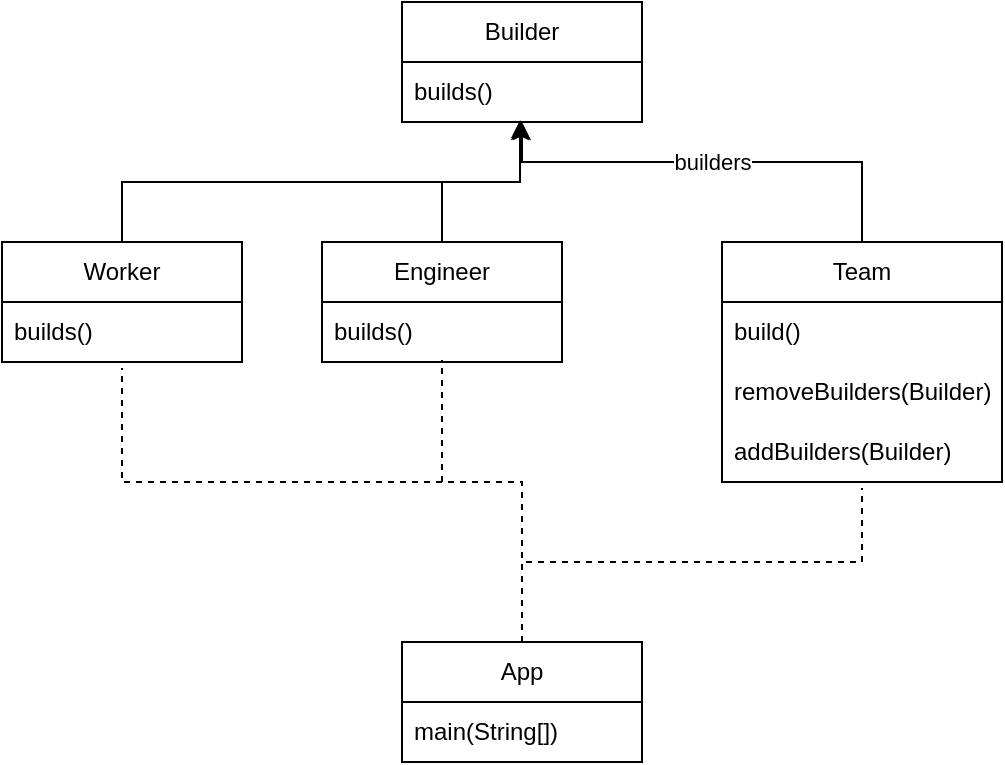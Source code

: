 <mxfile version="20.7.4" type="github">
  <diagram id="sRJSgOyOzP0ebOqeLfTB" name="Страница 1">
    <mxGraphModel dx="1194" dy="762" grid="1" gridSize="10" guides="1" tooltips="1" connect="1" arrows="1" fold="1" page="1" pageScale="1" pageWidth="827" pageHeight="1169" math="0" shadow="0">
      <root>
        <mxCell id="0" />
        <mxCell id="1" parent="0" />
        <mxCell id="Nlt9rkt23Qe7fMs6cx9m-1" value="Builder" style="swimlane;fontStyle=0;childLayout=stackLayout;horizontal=1;startSize=30;horizontalStack=0;resizeParent=1;resizeParentMax=0;resizeLast=0;collapsible=1;marginBottom=0;whiteSpace=wrap;html=1;" vertex="1" parent="1">
          <mxGeometry x="320" y="200" width="120" height="60" as="geometry" />
        </mxCell>
        <mxCell id="Nlt9rkt23Qe7fMs6cx9m-2" value="builds()" style="text;strokeColor=none;fillColor=none;align=left;verticalAlign=middle;spacingLeft=4;spacingRight=4;overflow=hidden;points=[[0,0.5],[1,0.5]];portConstraint=eastwest;rotatable=0;whiteSpace=wrap;html=1;" vertex="1" parent="Nlt9rkt23Qe7fMs6cx9m-1">
          <mxGeometry y="30" width="120" height="30" as="geometry" />
        </mxCell>
        <mxCell id="Nlt9rkt23Qe7fMs6cx9m-9" style="edgeStyle=orthogonalEdgeStyle;rounded=0;orthogonalLoop=1;jettySize=auto;html=1;exitX=0.5;exitY=0;exitDx=0;exitDy=0;entryX=0.492;entryY=0.967;entryDx=0;entryDy=0;entryPerimeter=0;" edge="1" parent="1" source="Nlt9rkt23Qe7fMs6cx9m-5" target="Nlt9rkt23Qe7fMs6cx9m-2">
          <mxGeometry relative="1" as="geometry" />
        </mxCell>
        <mxCell id="Nlt9rkt23Qe7fMs6cx9m-5" value="Worker" style="swimlane;fontStyle=0;childLayout=stackLayout;horizontal=1;startSize=30;horizontalStack=0;resizeParent=1;resizeParentMax=0;resizeLast=0;collapsible=1;marginBottom=0;whiteSpace=wrap;html=1;" vertex="1" parent="1">
          <mxGeometry x="120" y="320" width="120" height="60" as="geometry" />
        </mxCell>
        <mxCell id="Nlt9rkt23Qe7fMs6cx9m-6" value="builds()" style="text;strokeColor=none;fillColor=none;align=left;verticalAlign=middle;spacingLeft=4;spacingRight=4;overflow=hidden;points=[[0,0.5],[1,0.5]];portConstraint=eastwest;rotatable=0;whiteSpace=wrap;html=1;" vertex="1" parent="Nlt9rkt23Qe7fMs6cx9m-5">
          <mxGeometry y="30" width="120" height="30" as="geometry" />
        </mxCell>
        <mxCell id="Nlt9rkt23Qe7fMs6cx9m-13" style="edgeStyle=orthogonalEdgeStyle;rounded=0;orthogonalLoop=1;jettySize=auto;html=1;exitX=0.5;exitY=0;exitDx=0;exitDy=0;entryX=0.492;entryY=1;entryDx=0;entryDy=0;entryPerimeter=0;" edge="1" parent="1" source="Nlt9rkt23Qe7fMs6cx9m-7" target="Nlt9rkt23Qe7fMs6cx9m-2">
          <mxGeometry relative="1" as="geometry" />
        </mxCell>
        <mxCell id="Nlt9rkt23Qe7fMs6cx9m-7" value="Engineer" style="swimlane;fontStyle=0;childLayout=stackLayout;horizontal=1;startSize=30;horizontalStack=0;resizeParent=1;resizeParentMax=0;resizeLast=0;collapsible=1;marginBottom=0;whiteSpace=wrap;html=1;" vertex="1" parent="1">
          <mxGeometry x="280" y="320" width="120" height="60" as="geometry" />
        </mxCell>
        <mxCell id="Nlt9rkt23Qe7fMs6cx9m-8" value="builds()" style="text;strokeColor=none;fillColor=none;align=left;verticalAlign=middle;spacingLeft=4;spacingRight=4;overflow=hidden;points=[[0,0.5],[1,0.5]];portConstraint=eastwest;rotatable=0;whiteSpace=wrap;html=1;" vertex="1" parent="Nlt9rkt23Qe7fMs6cx9m-7">
          <mxGeometry y="30" width="120" height="30" as="geometry" />
        </mxCell>
        <mxCell id="Nlt9rkt23Qe7fMs6cx9m-18" value="App" style="swimlane;fontStyle=0;childLayout=stackLayout;horizontal=1;startSize=30;horizontalStack=0;resizeParent=1;resizeParentMax=0;resizeLast=0;collapsible=1;marginBottom=0;whiteSpace=wrap;html=1;" vertex="1" parent="1">
          <mxGeometry x="320" y="520" width="120" height="60" as="geometry" />
        </mxCell>
        <mxCell id="Nlt9rkt23Qe7fMs6cx9m-19" value="main(String[])" style="text;strokeColor=none;fillColor=none;align=left;verticalAlign=middle;spacingLeft=4;spacingRight=4;overflow=hidden;points=[[0,0.5],[1,0.5]];portConstraint=eastwest;rotatable=0;whiteSpace=wrap;html=1;" vertex="1" parent="Nlt9rkt23Qe7fMs6cx9m-18">
          <mxGeometry y="30" width="120" height="30" as="geometry" />
        </mxCell>
        <mxCell id="Nlt9rkt23Qe7fMs6cx9m-23" value="Team" style="swimlane;fontStyle=0;childLayout=stackLayout;horizontal=1;startSize=30;horizontalStack=0;resizeParent=1;resizeParentMax=0;resizeLast=0;collapsible=1;marginBottom=0;whiteSpace=wrap;html=1;" vertex="1" parent="1">
          <mxGeometry x="480" y="320" width="140" height="120" as="geometry" />
        </mxCell>
        <mxCell id="Nlt9rkt23Qe7fMs6cx9m-24" value="build()" style="text;strokeColor=none;fillColor=none;align=left;verticalAlign=middle;spacingLeft=4;spacingRight=4;overflow=hidden;points=[[0,0.5],[1,0.5]];portConstraint=eastwest;rotatable=0;whiteSpace=wrap;html=1;" vertex="1" parent="Nlt9rkt23Qe7fMs6cx9m-23">
          <mxGeometry y="30" width="140" height="30" as="geometry" />
        </mxCell>
        <mxCell id="Nlt9rkt23Qe7fMs6cx9m-25" value="removeBuilders(Builder)" style="text;strokeColor=none;fillColor=none;align=left;verticalAlign=middle;spacingLeft=4;spacingRight=4;overflow=hidden;points=[[0,0.5],[1,0.5]];portConstraint=eastwest;rotatable=0;whiteSpace=wrap;html=1;" vertex="1" parent="Nlt9rkt23Qe7fMs6cx9m-23">
          <mxGeometry y="60" width="140" height="30" as="geometry" />
        </mxCell>
        <mxCell id="Nlt9rkt23Qe7fMs6cx9m-26" value="addBuilders(Builder)" style="text;strokeColor=none;fillColor=none;align=left;verticalAlign=middle;spacingLeft=4;spacingRight=4;overflow=hidden;points=[[0,0.5],[1,0.5]];portConstraint=eastwest;rotatable=0;whiteSpace=wrap;html=1;" vertex="1" parent="Nlt9rkt23Qe7fMs6cx9m-23">
          <mxGeometry y="90" width="140" height="30" as="geometry" />
        </mxCell>
        <mxCell id="Nlt9rkt23Qe7fMs6cx9m-27" value="" style="endArrow=classic;html=1;rounded=0;exitX=0.5;exitY=0;exitDx=0;exitDy=0;" edge="1" parent="1" source="Nlt9rkt23Qe7fMs6cx9m-23">
          <mxGeometry relative="1" as="geometry">
            <mxPoint x="360" y="390" as="sourcePoint" />
            <mxPoint x="380" y="260" as="targetPoint" />
            <Array as="points">
              <mxPoint x="550" y="280" />
              <mxPoint x="380" y="280" />
            </Array>
          </mxGeometry>
        </mxCell>
        <mxCell id="Nlt9rkt23Qe7fMs6cx9m-28" value="builders" style="edgeLabel;resizable=0;html=1;align=center;verticalAlign=middle;" connectable="0" vertex="1" parent="Nlt9rkt23Qe7fMs6cx9m-27">
          <mxGeometry relative="1" as="geometry" />
        </mxCell>
        <mxCell id="Nlt9rkt23Qe7fMs6cx9m-29" value="" style="endArrow=none;dashed=1;html=1;rounded=0;exitX=0.5;exitY=0;exitDx=0;exitDy=0;entryX=0.5;entryY=0.967;entryDx=0;entryDy=0;entryPerimeter=0;" edge="1" parent="1" source="Nlt9rkt23Qe7fMs6cx9m-18" target="Nlt9rkt23Qe7fMs6cx9m-8">
          <mxGeometry width="50" height="50" relative="1" as="geometry">
            <mxPoint x="390" y="420" as="sourcePoint" />
            <mxPoint x="440" y="370" as="targetPoint" />
            <Array as="points">
              <mxPoint x="380" y="440" />
              <mxPoint x="340" y="440" />
            </Array>
          </mxGeometry>
        </mxCell>
        <mxCell id="Nlt9rkt23Qe7fMs6cx9m-30" value="" style="endArrow=none;dashed=1;html=1;rounded=0;entryX=0.5;entryY=1.1;entryDx=0;entryDy=0;entryPerimeter=0;" edge="1" parent="1" target="Nlt9rkt23Qe7fMs6cx9m-6">
          <mxGeometry width="50" height="50" relative="1" as="geometry">
            <mxPoint x="380" y="520" as="sourcePoint" />
            <mxPoint x="350" y="389.01" as="targetPoint" />
            <Array as="points">
              <mxPoint x="380" y="440" />
              <mxPoint x="180" y="440" />
            </Array>
          </mxGeometry>
        </mxCell>
        <mxCell id="Nlt9rkt23Qe7fMs6cx9m-31" value="" style="endArrow=none;dashed=1;html=1;rounded=0;entryX=0.5;entryY=1.1;entryDx=0;entryDy=0;entryPerimeter=0;" edge="1" parent="1" target="Nlt9rkt23Qe7fMs6cx9m-26">
          <mxGeometry width="50" height="50" relative="1" as="geometry">
            <mxPoint x="380" y="520" as="sourcePoint" />
            <mxPoint x="190" y="393" as="targetPoint" />
            <Array as="points">
              <mxPoint x="380" y="480" />
              <mxPoint x="550" y="480" />
            </Array>
          </mxGeometry>
        </mxCell>
      </root>
    </mxGraphModel>
  </diagram>
</mxfile>
